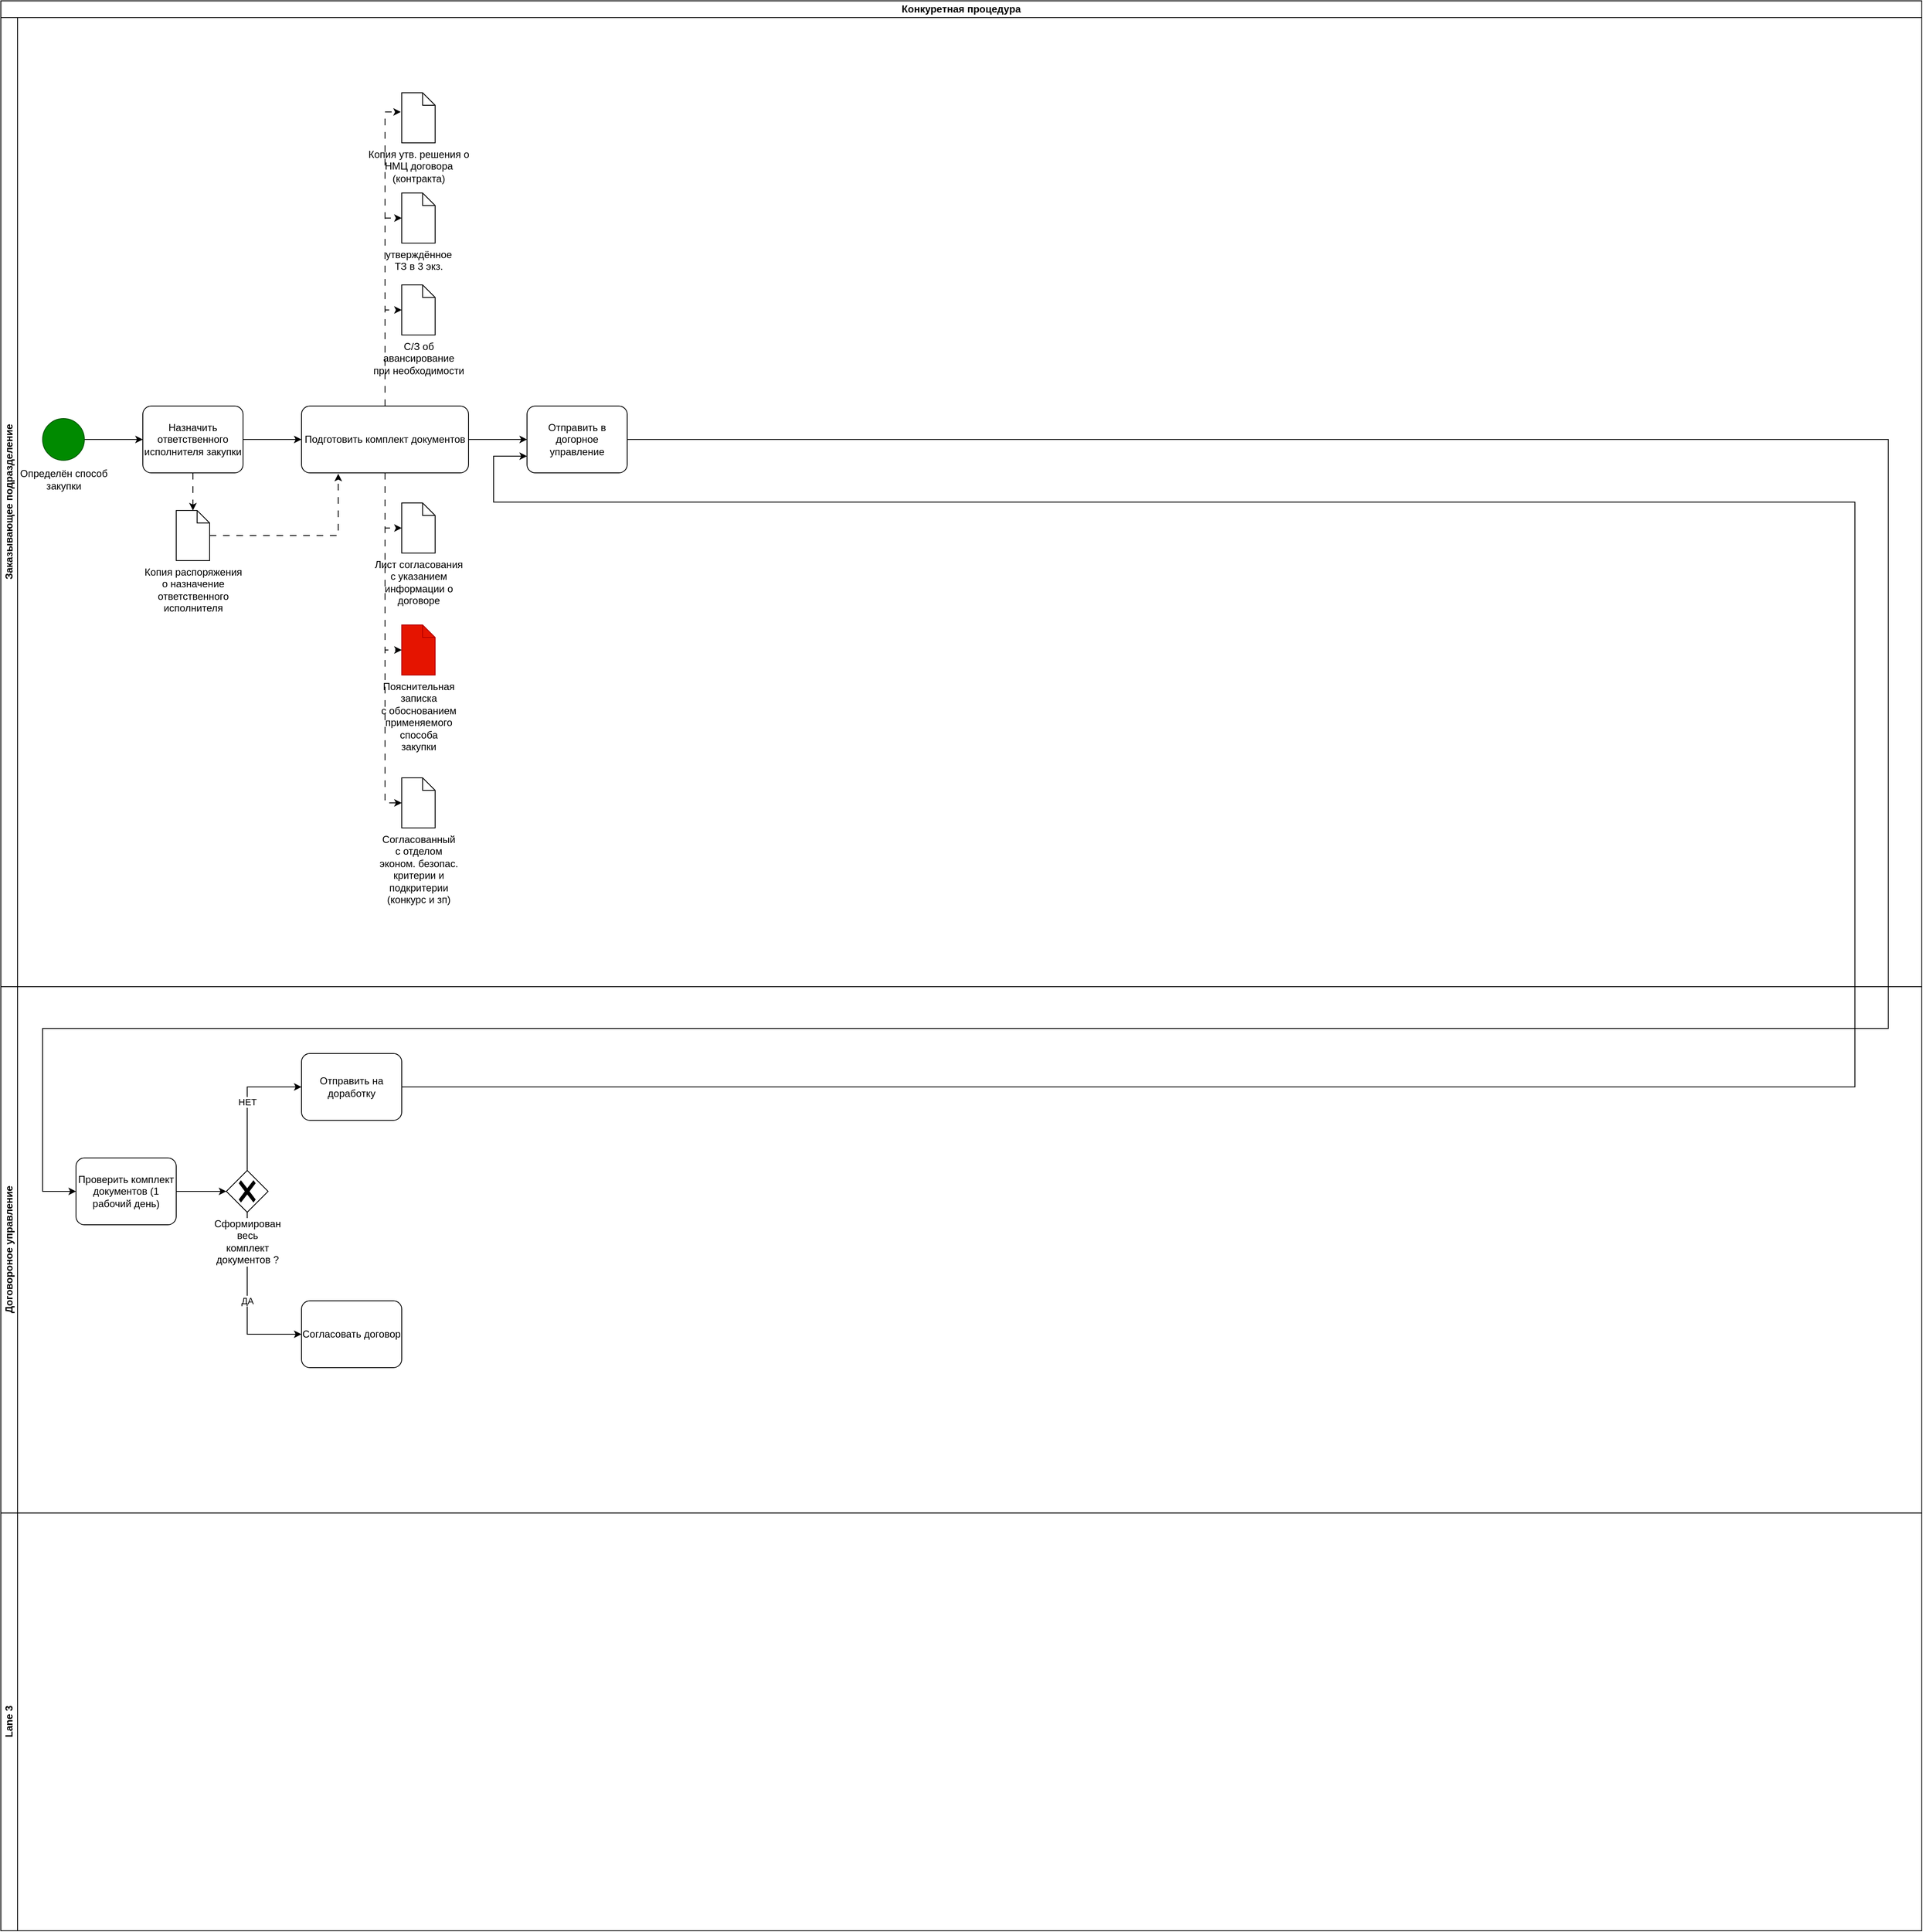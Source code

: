 <mxfile version="21.2.1" type="device">
  <diagram name="Page-1" id="2a216829-ef6e-dabb-86c1-c78162f3ba2b">
    <mxGraphModel dx="1418" dy="828" grid="1" gridSize="10" guides="1" tooltips="1" connect="1" arrows="1" fold="1" page="1" pageScale="1" pageWidth="2336" pageHeight="1654" background="none" math="0" shadow="0">
      <root>
        <mxCell id="0" />
        <mxCell id="1" parent="0" />
        <mxCell id="jt3hdxqXIjnXK1qrgMf1-1" value="Конкуретная процедура" style="swimlane;html=1;childLayout=stackLayout;resizeParent=1;resizeParentMax=0;horizontal=1;startSize=20;horizontalStack=0;whiteSpace=wrap;" vertex="1" parent="1">
          <mxGeometry x="20" y="20" width="2300" height="2310" as="geometry" />
        </mxCell>
        <mxCell id="jt3hdxqXIjnXK1qrgMf1-2" value="Заказывающее подразделение" style="swimlane;html=1;startSize=20;horizontal=0;" vertex="1" parent="jt3hdxqXIjnXK1qrgMf1-1">
          <mxGeometry y="20" width="2300" height="1160" as="geometry" />
        </mxCell>
        <mxCell id="jt3hdxqXIjnXK1qrgMf1-8" style="edgeStyle=orthogonalEdgeStyle;rounded=0;orthogonalLoop=1;jettySize=auto;html=1;entryX=0;entryY=0.5;entryDx=0;entryDy=0;entryPerimeter=0;" edge="1" parent="jt3hdxqXIjnXK1qrgMf1-2" source="jt3hdxqXIjnXK1qrgMf1-5" target="jt3hdxqXIjnXK1qrgMf1-7">
          <mxGeometry relative="1" as="geometry" />
        </mxCell>
        <mxCell id="jt3hdxqXIjnXK1qrgMf1-5" value="ппа" style="points=[[0.145,0.145,0],[0.5,0,0],[0.855,0.145,0],[1,0.5,0],[0.855,0.855,0],[0.5,1,0],[0.145,0.855,0],[0,0.5,0]];shape=mxgraph.bpmn.event;html=1;verticalLabelPosition=bottom;labelBackgroundColor=#ffffff;verticalAlign=top;align=center;perimeter=ellipsePerimeter;outlineConnect=0;aspect=fixed;outline=standard;symbol=general;fillColor=#008a00;fontColor=#ffffff;strokeColor=#005700;" vertex="1" parent="jt3hdxqXIjnXK1qrgMf1-2">
          <mxGeometry x="50" y="480" width="50" height="50" as="geometry" />
        </mxCell>
        <mxCell id="jt3hdxqXIjnXK1qrgMf1-6" value="Определён способ&lt;br&gt;закупки" style="text;html=1;align=center;verticalAlign=middle;resizable=0;points=[];autosize=1;strokeColor=none;fillColor=none;" vertex="1" parent="jt3hdxqXIjnXK1qrgMf1-2">
          <mxGeometry x="10" y="533" width="130" height="40" as="geometry" />
        </mxCell>
        <mxCell id="jt3hdxqXIjnXK1qrgMf1-10" style="edgeStyle=orthogonalEdgeStyle;rounded=0;orthogonalLoop=1;jettySize=auto;html=1;entryX=0;entryY=0.5;entryDx=0;entryDy=0;entryPerimeter=0;" edge="1" parent="jt3hdxqXIjnXK1qrgMf1-2" source="jt3hdxqXIjnXK1qrgMf1-7" target="jt3hdxqXIjnXK1qrgMf1-9">
          <mxGeometry relative="1" as="geometry" />
        </mxCell>
        <mxCell id="jt3hdxqXIjnXK1qrgMf1-19" value="" style="edgeStyle=orthogonalEdgeStyle;rounded=0;orthogonalLoop=1;jettySize=auto;html=1;dashed=1;dashPattern=8 8;" edge="1" parent="jt3hdxqXIjnXK1qrgMf1-2" source="jt3hdxqXIjnXK1qrgMf1-7" target="jt3hdxqXIjnXK1qrgMf1-15">
          <mxGeometry relative="1" as="geometry" />
        </mxCell>
        <mxCell id="jt3hdxqXIjnXK1qrgMf1-7" value="Назначить ответственного исполнителя закупки" style="points=[[0.25,0,0],[0.5,0,0],[0.75,0,0],[1,0.25,0],[1,0.5,0],[1,0.75,0],[0.75,1,0],[0.5,1,0],[0.25,1,0],[0,0.75,0],[0,0.5,0],[0,0.25,0]];shape=mxgraph.bpmn.task;whiteSpace=wrap;rectStyle=rounded;size=10;html=1;container=1;expand=0;collapsible=0;taskMarker=abstract;" vertex="1" parent="jt3hdxqXIjnXK1qrgMf1-2">
          <mxGeometry x="170" y="465" width="120" height="80" as="geometry" />
        </mxCell>
        <mxCell id="jt3hdxqXIjnXK1qrgMf1-20" style="edgeStyle=orthogonalEdgeStyle;rounded=0;orthogonalLoop=1;jettySize=auto;html=1;entryX=0;entryY=0.5;entryDx=0;entryDy=0;entryPerimeter=0;dashed=1;dashPattern=8 8;" edge="1" parent="jt3hdxqXIjnXK1qrgMf1-2" source="jt3hdxqXIjnXK1qrgMf1-9" target="jt3hdxqXIjnXK1qrgMf1-12">
          <mxGeometry relative="1" as="geometry" />
        </mxCell>
        <mxCell id="jt3hdxqXIjnXK1qrgMf1-21" style="edgeStyle=orthogonalEdgeStyle;rounded=0;orthogonalLoop=1;jettySize=auto;html=1;entryX=0;entryY=0.5;entryDx=0;entryDy=0;entryPerimeter=0;dashed=1;dashPattern=8 8;" edge="1" parent="jt3hdxqXIjnXK1qrgMf1-2" source="jt3hdxqXIjnXK1qrgMf1-9" target="jt3hdxqXIjnXK1qrgMf1-13">
          <mxGeometry relative="1" as="geometry" />
        </mxCell>
        <mxCell id="jt3hdxqXIjnXK1qrgMf1-22" style="edgeStyle=orthogonalEdgeStyle;rounded=0;orthogonalLoop=1;jettySize=auto;html=1;entryX=-0.025;entryY=0.383;entryDx=0;entryDy=0;entryPerimeter=0;dashed=1;dashPattern=8 8;" edge="1" parent="jt3hdxqXIjnXK1qrgMf1-2" source="jt3hdxqXIjnXK1qrgMf1-9" target="jt3hdxqXIjnXK1qrgMf1-14">
          <mxGeometry relative="1" as="geometry" />
        </mxCell>
        <mxCell id="jt3hdxqXIjnXK1qrgMf1-23" style="edgeStyle=orthogonalEdgeStyle;rounded=0;orthogonalLoop=1;jettySize=auto;html=1;entryX=0;entryY=0.5;entryDx=0;entryDy=0;entryPerimeter=0;dashed=1;dashPattern=8 8;" edge="1" parent="jt3hdxqXIjnXK1qrgMf1-2" source="jt3hdxqXIjnXK1qrgMf1-9" target="jt3hdxqXIjnXK1qrgMf1-16">
          <mxGeometry relative="1" as="geometry" />
        </mxCell>
        <mxCell id="jt3hdxqXIjnXK1qrgMf1-24" style="edgeStyle=orthogonalEdgeStyle;rounded=0;orthogonalLoop=1;jettySize=auto;html=1;entryX=0;entryY=0.5;entryDx=0;entryDy=0;entryPerimeter=0;dashed=1;dashPattern=8 8;" edge="1" parent="jt3hdxqXIjnXK1qrgMf1-2" source="jt3hdxqXIjnXK1qrgMf1-9" target="jt3hdxqXIjnXK1qrgMf1-17">
          <mxGeometry relative="1" as="geometry" />
        </mxCell>
        <mxCell id="jt3hdxqXIjnXK1qrgMf1-25" style="edgeStyle=orthogonalEdgeStyle;rounded=0;orthogonalLoop=1;jettySize=auto;html=1;entryX=0;entryY=0.5;entryDx=0;entryDy=0;entryPerimeter=0;dashed=1;dashPattern=8 8;" edge="1" parent="jt3hdxqXIjnXK1qrgMf1-2" source="jt3hdxqXIjnXK1qrgMf1-9" target="jt3hdxqXIjnXK1qrgMf1-18">
          <mxGeometry relative="1" as="geometry" />
        </mxCell>
        <mxCell id="jt3hdxqXIjnXK1qrgMf1-30" style="edgeStyle=orthogonalEdgeStyle;rounded=0;orthogonalLoop=1;jettySize=auto;html=1;entryX=0;entryY=0.5;entryDx=0;entryDy=0;entryPerimeter=0;" edge="1" parent="jt3hdxqXIjnXK1qrgMf1-2" source="jt3hdxqXIjnXK1qrgMf1-9">
          <mxGeometry relative="1" as="geometry">
            <mxPoint x="630" y="505" as="targetPoint" />
          </mxGeometry>
        </mxCell>
        <mxCell id="jt3hdxqXIjnXK1qrgMf1-9" value="Подготовить комплект документов" style="points=[[0.25,0,0],[0.5,0,0],[0.75,0,0],[1,0.25,0],[1,0.5,0],[1,0.75,0],[0.75,1,0],[0.5,1,0],[0.25,1,0],[0,0.75,0],[0,0.5,0],[0,0.25,0]];shape=mxgraph.bpmn.task;whiteSpace=wrap;rectStyle=rounded;size=10;html=1;container=1;expand=0;collapsible=0;taskMarker=abstract;" vertex="1" parent="jt3hdxqXIjnXK1qrgMf1-2">
          <mxGeometry x="360" y="465" width="200" height="80" as="geometry" />
        </mxCell>
        <mxCell id="jt3hdxqXIjnXK1qrgMf1-12" value="С/З об&lt;br&gt;авансирование&lt;br&gt;при необходимости" style="shape=mxgraph.bpmn.data;labelPosition=center;verticalLabelPosition=bottom;align=center;verticalAlign=top;size=15;html=1;" vertex="1" parent="jt3hdxqXIjnXK1qrgMf1-2">
          <mxGeometry x="480" y="320" width="40" height="60" as="geometry" />
        </mxCell>
        <mxCell id="jt3hdxqXIjnXK1qrgMf1-13" value="утверждённое&lt;br&gt;ТЗ в 3 экз." style="shape=mxgraph.bpmn.data;labelPosition=center;verticalLabelPosition=bottom;align=center;verticalAlign=top;size=15;html=1;" vertex="1" parent="jt3hdxqXIjnXK1qrgMf1-2">
          <mxGeometry x="480" y="210" width="40" height="60" as="geometry" />
        </mxCell>
        <mxCell id="jt3hdxqXIjnXK1qrgMf1-14" value="Копия утв. решения о&lt;br&gt;НМЦ договора&lt;br&gt;(контракта)" style="shape=mxgraph.bpmn.data;labelPosition=center;verticalLabelPosition=bottom;align=center;verticalAlign=top;size=15;html=1;" vertex="1" parent="jt3hdxqXIjnXK1qrgMf1-2">
          <mxGeometry x="480" y="90" width="40" height="60" as="geometry" />
        </mxCell>
        <mxCell id="jt3hdxqXIjnXK1qrgMf1-26" style="edgeStyle=orthogonalEdgeStyle;rounded=0;orthogonalLoop=1;jettySize=auto;html=1;entryX=0.22;entryY=1.013;entryDx=0;entryDy=0;entryPerimeter=0;dashed=1;dashPattern=8 8;" edge="1" parent="jt3hdxqXIjnXK1qrgMf1-2" source="jt3hdxqXIjnXK1qrgMf1-15" target="jt3hdxqXIjnXK1qrgMf1-9">
          <mxGeometry relative="1" as="geometry" />
        </mxCell>
        <mxCell id="jt3hdxqXIjnXK1qrgMf1-15" value="Копия распоряжения&lt;br&gt;о назначение&lt;br&gt;ответственного&lt;br&gt;исполнителя" style="shape=mxgraph.bpmn.data;labelPosition=center;verticalLabelPosition=bottom;align=center;verticalAlign=top;size=15;html=1;" vertex="1" parent="jt3hdxqXIjnXK1qrgMf1-2">
          <mxGeometry x="210" y="590" width="40" height="60" as="geometry" />
        </mxCell>
        <mxCell id="jt3hdxqXIjnXK1qrgMf1-16" value="Лист согласования&lt;br&gt;с указанием&lt;br&gt;информации о&lt;br&gt;договоре" style="shape=mxgraph.bpmn.data;labelPosition=center;verticalLabelPosition=bottom;align=center;verticalAlign=top;size=15;html=1;" vertex="1" parent="jt3hdxqXIjnXK1qrgMf1-2">
          <mxGeometry x="480" y="581" width="40" height="60" as="geometry" />
        </mxCell>
        <mxCell id="jt3hdxqXIjnXK1qrgMf1-17" value="&lt;font color=&quot;#000000&quot;&gt;Пояснительная&lt;br&gt;записка&lt;br&gt;с обоснованием&lt;br&gt;применяемого&lt;br&gt;способа&lt;br&gt;закупки&lt;/font&gt;" style="shape=mxgraph.bpmn.data;labelPosition=center;verticalLabelPosition=bottom;align=center;verticalAlign=top;size=15;html=1;fillColor=#e51400;fontColor=#ffffff;strokeColor=#B20000;" vertex="1" parent="jt3hdxqXIjnXK1qrgMf1-2">
          <mxGeometry x="480" y="727" width="40" height="60" as="geometry" />
        </mxCell>
        <mxCell id="jt3hdxqXIjnXK1qrgMf1-18" value="Согласованный&lt;br&gt;с отделом&lt;br&gt;эконом. безопас.&lt;br&gt;критерии и&lt;br&gt;подкритерии&lt;br&gt;(конкурс и зп)" style="shape=mxgraph.bpmn.data;labelPosition=center;verticalLabelPosition=bottom;align=center;verticalAlign=top;size=15;html=1;" vertex="1" parent="jt3hdxqXIjnXK1qrgMf1-2">
          <mxGeometry x="480" y="910" width="40" height="60" as="geometry" />
        </mxCell>
        <mxCell id="jt3hdxqXIjnXK1qrgMf1-40" value="Отправить в догорное управление" style="points=[[0.25,0,0],[0.5,0,0],[0.75,0,0],[1,0.25,0],[1,0.5,0],[1,0.75,0],[0.75,1,0],[0.5,1,0],[0.25,1,0],[0,0.75,0],[0,0.5,0],[0,0.25,0]];shape=mxgraph.bpmn.task;whiteSpace=wrap;rectStyle=rounded;size=10;html=1;container=1;expand=0;collapsible=0;taskMarker=abstract;" vertex="1" parent="jt3hdxqXIjnXK1qrgMf1-2">
          <mxGeometry x="630" y="465" width="120" height="80" as="geometry" />
        </mxCell>
        <mxCell id="jt3hdxqXIjnXK1qrgMf1-3" value="Договороное управление" style="swimlane;html=1;startSize=20;horizontal=0;" vertex="1" parent="jt3hdxqXIjnXK1qrgMf1-1">
          <mxGeometry y="1180" width="2300" height="630" as="geometry" />
        </mxCell>
        <mxCell id="jt3hdxqXIjnXK1qrgMf1-35" style="edgeStyle=orthogonalEdgeStyle;rounded=0;orthogonalLoop=1;jettySize=auto;html=1;entryX=0;entryY=0.5;entryDx=0;entryDy=0;entryPerimeter=0;" edge="1" parent="jt3hdxqXIjnXK1qrgMf1-3" source="jt3hdxqXIjnXK1qrgMf1-33" target="jt3hdxqXIjnXK1qrgMf1-34">
          <mxGeometry relative="1" as="geometry" />
        </mxCell>
        <mxCell id="jt3hdxqXIjnXK1qrgMf1-33" value="Проверить комплект документов (1 рабочий день)" style="points=[[0.25,0,0],[0.5,0,0],[0.75,0,0],[1,0.25,0],[1,0.5,0],[1,0.75,0],[0.75,1,0],[0.5,1,0],[0.25,1,0],[0,0.75,0],[0,0.5,0],[0,0.25,0]];shape=mxgraph.bpmn.task;whiteSpace=wrap;rectStyle=rounded;size=10;html=1;container=1;expand=0;collapsible=0;taskMarker=abstract;" vertex="1" parent="jt3hdxqXIjnXK1qrgMf1-3">
          <mxGeometry x="90" y="205" width="120" height="80" as="geometry" />
        </mxCell>
        <mxCell id="jt3hdxqXIjnXK1qrgMf1-38" value="НЕТ" style="edgeStyle=orthogonalEdgeStyle;rounded=0;orthogonalLoop=1;jettySize=auto;html=1;entryX=0;entryY=0.5;entryDx=0;entryDy=0;entryPerimeter=0;" edge="1" parent="jt3hdxqXIjnXK1qrgMf1-3" source="jt3hdxqXIjnXK1qrgMf1-34" target="jt3hdxqXIjnXK1qrgMf1-36">
          <mxGeometry relative="1" as="geometry">
            <Array as="points">
              <mxPoint x="295" y="120" />
            </Array>
          </mxGeometry>
        </mxCell>
        <mxCell id="jt3hdxqXIjnXK1qrgMf1-39" value="ДА" style="edgeStyle=orthogonalEdgeStyle;rounded=0;orthogonalLoop=1;jettySize=auto;html=1;entryX=0;entryY=0.5;entryDx=0;entryDy=0;entryPerimeter=0;" edge="1" parent="jt3hdxqXIjnXK1qrgMf1-3" source="jt3hdxqXIjnXK1qrgMf1-34" target="jt3hdxqXIjnXK1qrgMf1-37">
          <mxGeometry relative="1" as="geometry">
            <Array as="points">
              <mxPoint x="295" y="416" />
            </Array>
          </mxGeometry>
        </mxCell>
        <mxCell id="jt3hdxqXIjnXK1qrgMf1-34" value="Сформирован&lt;br&gt;весь&lt;br&gt;комплект&lt;br&gt;документов ?" style="points=[[0.25,0.25,0],[0.5,0,0],[0.75,0.25,0],[1,0.5,0],[0.75,0.75,0],[0.5,1,0],[0.25,0.75,0],[0,0.5,0]];shape=mxgraph.bpmn.gateway2;html=1;verticalLabelPosition=bottom;labelBackgroundColor=#ffffff;verticalAlign=top;align=center;perimeter=rhombusPerimeter;outlineConnect=0;outline=none;symbol=none;gwType=exclusive;" vertex="1" parent="jt3hdxqXIjnXK1qrgMf1-3">
          <mxGeometry x="270" y="220" width="50" height="50" as="geometry" />
        </mxCell>
        <mxCell id="jt3hdxqXIjnXK1qrgMf1-36" value="Отправить на доработку" style="points=[[0.25,0,0],[0.5,0,0],[0.75,0,0],[1,0.25,0],[1,0.5,0],[1,0.75,0],[0.75,1,0],[0.5,1,0],[0.25,1,0],[0,0.75,0],[0,0.5,0],[0,0.25,0]];shape=mxgraph.bpmn.task;whiteSpace=wrap;rectStyle=rounded;size=10;html=1;container=1;expand=0;collapsible=0;taskMarker=abstract;" vertex="1" parent="jt3hdxqXIjnXK1qrgMf1-3">
          <mxGeometry x="360" y="80" width="120" height="80" as="geometry" />
        </mxCell>
        <mxCell id="jt3hdxqXIjnXK1qrgMf1-37" value="Согласовать договор" style="points=[[0.25,0,0],[0.5,0,0],[0.75,0,0],[1,0.25,0],[1,0.5,0],[1,0.75,0],[0.75,1,0],[0.5,1,0],[0.25,1,0],[0,0.75,0],[0,0.5,0],[0,0.25,0]];shape=mxgraph.bpmn.task;whiteSpace=wrap;rectStyle=rounded;size=10;html=1;container=1;expand=0;collapsible=0;taskMarker=abstract;" vertex="1" parent="jt3hdxqXIjnXK1qrgMf1-3">
          <mxGeometry x="360" y="376" width="120" height="80" as="geometry" />
        </mxCell>
        <mxCell id="jt3hdxqXIjnXK1qrgMf1-4" value="Lane 3" style="swimlane;html=1;startSize=20;horizontal=0;" vertex="1" parent="jt3hdxqXIjnXK1qrgMf1-1">
          <mxGeometry y="1810" width="2300" height="500" as="geometry" />
        </mxCell>
        <mxCell id="jt3hdxqXIjnXK1qrgMf1-41" style="edgeStyle=orthogonalEdgeStyle;rounded=0;orthogonalLoop=1;jettySize=auto;html=1;entryX=0;entryY=0.5;entryDx=0;entryDy=0;entryPerimeter=0;" edge="1" parent="jt3hdxqXIjnXK1qrgMf1-1" source="jt3hdxqXIjnXK1qrgMf1-40" target="jt3hdxqXIjnXK1qrgMf1-33">
          <mxGeometry relative="1" as="geometry">
            <Array as="points">
              <mxPoint x="2260" y="525" />
              <mxPoint x="2260" y="1230" />
              <mxPoint x="50" y="1230" />
              <mxPoint x="50" y="1425" />
            </Array>
          </mxGeometry>
        </mxCell>
        <mxCell id="jt3hdxqXIjnXK1qrgMf1-42" style="edgeStyle=orthogonalEdgeStyle;rounded=0;orthogonalLoop=1;jettySize=auto;html=1;entryX=0;entryY=0.75;entryDx=0;entryDy=0;entryPerimeter=0;" edge="1" parent="jt3hdxqXIjnXK1qrgMf1-1" source="jt3hdxqXIjnXK1qrgMf1-36" target="jt3hdxqXIjnXK1qrgMf1-40">
          <mxGeometry relative="1" as="geometry">
            <Array as="points">
              <mxPoint x="2220" y="1300" />
              <mxPoint x="2220" y="600" />
              <mxPoint x="590" y="600" />
              <mxPoint x="590" y="545" />
            </Array>
          </mxGeometry>
        </mxCell>
      </root>
    </mxGraphModel>
  </diagram>
</mxfile>
